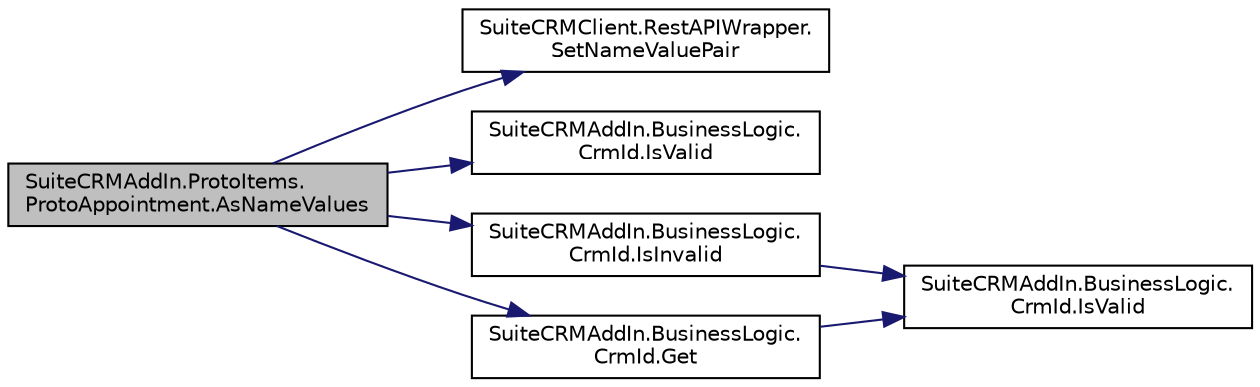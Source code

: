 digraph "SuiteCRMAddIn.ProtoItems.ProtoAppointment.AsNameValues"
{
  edge [fontname="Helvetica",fontsize="10",labelfontname="Helvetica",labelfontsize="10"];
  node [fontname="Helvetica",fontsize="10",shape=record];
  rankdir="LR";
  Node7 [label="SuiteCRMAddIn.ProtoItems.\lProtoAppointment.AsNameValues",height=0.2,width=0.4,color="black", fillcolor="grey75", style="filled", fontcolor="black"];
  Node7 -> Node8 [color="midnightblue",fontsize="10",style="solid",fontname="Helvetica"];
  Node8 [label="SuiteCRMClient.RestAPIWrapper.\lSetNameValuePair",height=0.2,width=0.4,color="black", fillcolor="white", style="filled",URL="$class_suite_c_r_m_client_1_1_rest_a_p_i_wrapper.html#a7d8a3f489c3f14462f6a6732939e95be"];
  Node7 -> Node9 [color="midnightblue",fontsize="10",style="solid",fontname="Helvetica"];
  Node9 [label="SuiteCRMAddIn.BusinessLogic.\lCrmId.IsValid",height=0.2,width=0.4,color="black", fillcolor="white", style="filled",URL="$class_suite_c_r_m_add_in_1_1_business_logic_1_1_crm_id.html#ae8a022a1d7034b495864a55ede1e0e72",tooltip="Validates a CRM id. "];
  Node7 -> Node10 [color="midnightblue",fontsize="10",style="solid",fontname="Helvetica"];
  Node10 [label="SuiteCRMAddIn.BusinessLogic.\lCrmId.IsInvalid",height=0.2,width=0.4,color="black", fillcolor="white", style="filled",URL="$class_suite_c_r_m_add_in_1_1_business_logic_1_1_crm_id.html#ae6aff08aa08be622c672dc507d331118",tooltip="True if CrmId.IsValid(CrmId) is false of this id. "];
  Node10 -> Node11 [color="midnightblue",fontsize="10",style="solid",fontname="Helvetica"];
  Node11 [label="SuiteCRMAddIn.BusinessLogic.\lCrmId.IsValid",height=0.2,width=0.4,color="black", fillcolor="white", style="filled",URL="$class_suite_c_r_m_add_in_1_1_business_logic_1_1_crm_id.html#a753d936c4867f81d95032490ff89cd48",tooltip="Validates a CRM id. "];
  Node7 -> Node12 [color="midnightblue",fontsize="10",style="solid",fontname="Helvetica"];
  Node12 [label="SuiteCRMAddIn.BusinessLogic.\lCrmId.Get",height=0.2,width=0.4,color="black", fillcolor="white", style="filled",URL="$class_suite_c_r_m_add_in_1_1_business_logic_1_1_crm_id.html#a4c42d534f0f83aa65403c2c8e06dc5d1",tooltip="Get the single CrmId instance for this value. "];
  Node12 -> Node11 [color="midnightblue",fontsize="10",style="solid",fontname="Helvetica"];
}
